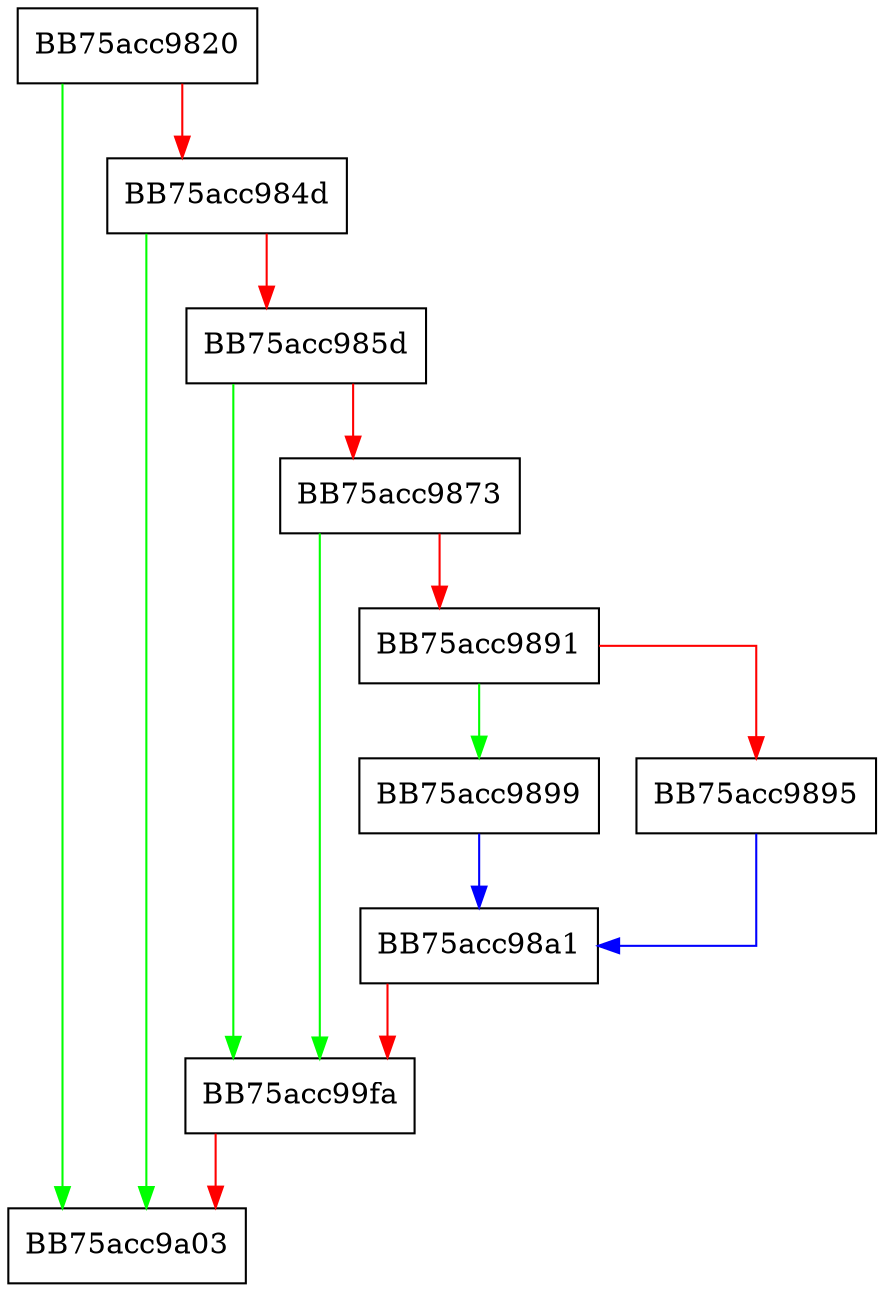 digraph Quarantine {
  node [shape="box"];
  graph [splines=ortho];
  BB75acc9820 -> BB75acc9a03 [color="green"];
  BB75acc9820 -> BB75acc984d [color="red"];
  BB75acc984d -> BB75acc9a03 [color="green"];
  BB75acc984d -> BB75acc985d [color="red"];
  BB75acc985d -> BB75acc99fa [color="green"];
  BB75acc985d -> BB75acc9873 [color="red"];
  BB75acc9873 -> BB75acc99fa [color="green"];
  BB75acc9873 -> BB75acc9891 [color="red"];
  BB75acc9891 -> BB75acc9899 [color="green"];
  BB75acc9891 -> BB75acc9895 [color="red"];
  BB75acc9895 -> BB75acc98a1 [color="blue"];
  BB75acc9899 -> BB75acc98a1 [color="blue"];
  BB75acc98a1 -> BB75acc99fa [color="red"];
  BB75acc99fa -> BB75acc9a03 [color="red"];
}